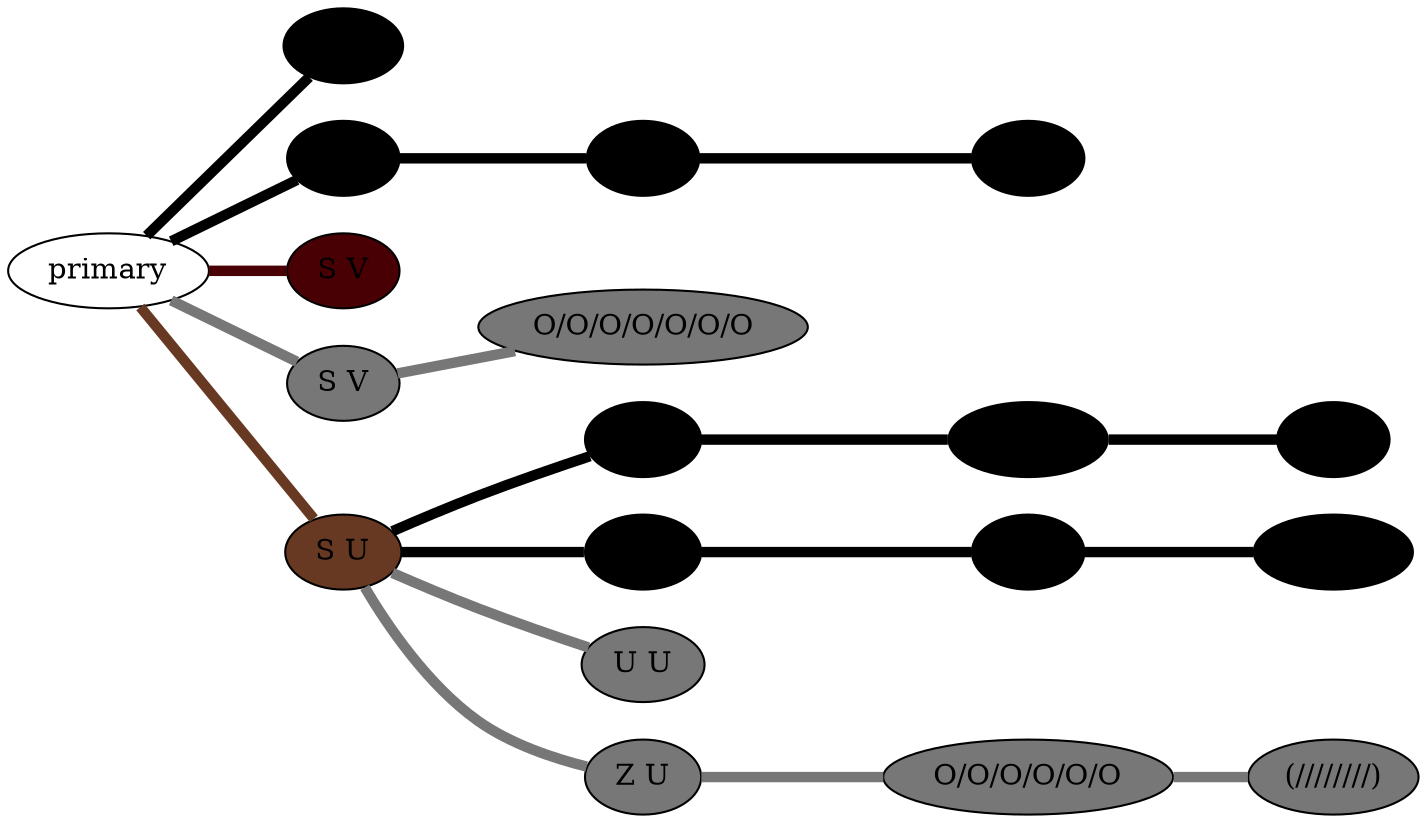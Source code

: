 graph {
 graph [rankdir=LR]
"1" [qtype="pendant_node", pendant_colors="#000000", pendant_ply="U", pendant_attach="R", pendant_length="2", label="U R", style=filled, fillcolor="#000000"]
"primary" -- "1" [qtype="pendant_link",penwidth=5,color="#000000"]
"2" [qtype="pendant_node", pendant_colors="#000000,#777777", pendant_ply="S", pendant_attach="R", pendant_length="38", label="S R", style=filled, fillcolor="#000000"]
"primary" -- "2" [qtype="pendant_link",penwidth=5,color="#000000"]
"2:0" [qtype="knot_node", knot_value="1", knot_type="S", knot_position="11.5", knot_spin="S", label="O", style=filled, fillcolor="#000000"]
"2" -- "2:0" [qtype="knot_link",penwidth=5,color="#000000"]
"2:1" [qtype="knot_node", knot_value="2", knot_type="L", knot_position="17.0", knot_spin="S", label="(//)", style=filled, fillcolor="#000000"]
"2:0" -- "2:1" [qtype="knot_link",penwidth=5,color="#000000"]
"3" [qtype="pendant_node", pendant_colors="#490005", pendant_ply="S", pendant_attach="V", pendant_length="1", label="S V", style=filled, fillcolor="#490005"]
"primary" -- "3" [qtype="pendant_link",penwidth=5,color="#490005"]
"4" [qtype="pendant_node", pendant_colors="#777777", pendant_ply="S", pendant_attach="V", pendant_length="31", label="S V", style=filled, fillcolor="#777777"]
"primary" -- "4" [qtype="pendant_link",penwidth=5,color="#777777"]
"4:0" [qtype="knot_node", knot_value="7", knot_type="S", knot_position="14.0", knot_spin="S", label="O/O/O/O/O/O/O", style=filled, fillcolor="#777777"]
"4" -- "4:0" [qtype="knot_link",penwidth=5,color="#777777"]
"5" [qtype="pendant_node", pendant_colors="#673923", pendant_ply="S", pendant_attach="U", pendant_length="", label="S U", style=filled, fillcolor="#673923"]
"primary" -- "5" [qtype="pendant_link",penwidth=5,color="#673923"]
"5s1" [qtype="pendant_node", pendant_colors="#000000", pendant_ply="S", pendant_attach="U", pendant_length="32", label="S U", style=filled, fillcolor="#000000"]
"5" -- "5s1" [qtype="pendant_link",penwidth=5,color="#000000"]
"5s1:0" [qtype="knot_node", knot_value="7", knot_type="L", knot_position="15.5", knot_spin="S", label="(///////)", style=filled, fillcolor="#000000"]
"5s1" -- "5s1:0" [qtype="knot_link",penwidth=5,color="#000000"]
"5s1:1" [qtype="knot_node", knot_value="2", knot_type="L", knot_position="25.0", knot_spin="S", label="(//)", style=filled, fillcolor="#000000"]
"5s1:0" -- "5s1:1" [qtype="knot_link",penwidth=5,color="#000000"]
"5s2" [qtype="pendant_node", pendant_colors="#000000", pendant_ply="S", pendant_attach="U", pendant_length="29", label="S U", style=filled, fillcolor="#000000"]
"5" -- "5s2" [qtype="pendant_link",penwidth=5,color="#000000"]
"5s2:0" [qtype="knot_node", knot_value="1", knot_type="S", knot_position="8.0", knot_spin="S", label="O", style=filled, fillcolor="#000000"]
"5s2" -- "5s2:0" [qtype="knot_link",penwidth=5,color="#000000"]
"5s2:1" [qtype="knot_node", knot_value="7", knot_type="L", knot_position="15.0", knot_spin="S", label="(///////)", style=filled, fillcolor="#000000"]
"5s2:0" -- "5s2:1" [qtype="knot_link",penwidth=5,color="#000000"]
"5s3" [qtype="pendant_node", pendant_colors="#777777", pendant_ply="U", pendant_attach="U", pendant_length="0", label="U U", style=filled, fillcolor="#777777"]
"5" -- "5s3" [qtype="pendant_link",penwidth=5,color="#777777"]
"5s4" [qtype="pendant_node", pendant_colors="#777777", pendant_ply="Z", pendant_attach="U", pendant_length="31", label="Z U", style=filled, fillcolor="#777777"]
"5" -- "5s4" [qtype="pendant_link",penwidth=5,color="#777777"]
"5s4:0" [qtype="knot_node", knot_value="6", knot_type="S", knot_position="13.0", knot_spin="S", label="O/O/O/O/O/O", style=filled, fillcolor="#777777"]
"5s4" -- "5s4:0" [qtype="knot_link",penwidth=5,color="#777777"]
"5s4:1" [qtype="knot_node", knot_value="8", knot_type="L", knot_position="20.0", knot_spin="S", label="(////////)", style=filled, fillcolor="#777777"]
"5s4:0" -- "5s4:1" [qtype="knot_link",penwidth=5,color="#777777"]
}
